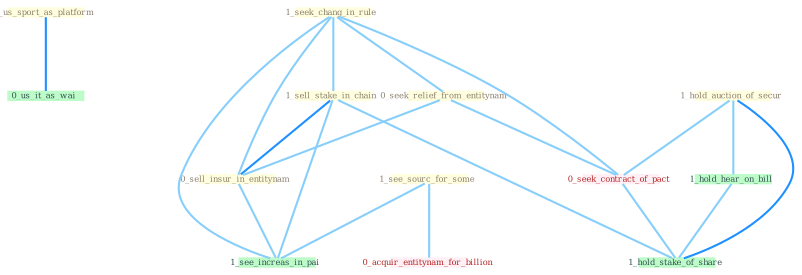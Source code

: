 Graph G{ 
    node
    [shape=polygon,style=filled,width=.5,height=.06,color="#BDFCC9",fixedsize=true,fontsize=4,
    fontcolor="#2f4f4f"];
    {node
    [color="#ffffe0", fontcolor="#8b7d6b"] "0_us_sport_as_platform " "1_seek_chang_in_rule " "1_hold_auction_of_secur " "1_sell_stake_in_chain " "0_seek_relief_from_entitynam " "0_sell_insur_in_entitynam " "1_see_sourc_for_some "}
{node [color="#fff0f5", fontcolor="#b22222"] "0_seek_contract_of_pact " "0_acquir_entitynam_for_billion "}
edge [color="#B0E2FF"];

	"0_us_sport_as_platform " -- "0_us_it_as_wai " [w="2", color="#1e90ff" , len=0.8];
	"1_seek_chang_in_rule " -- "1_sell_stake_in_chain " [w="1", color="#87cefa" ];
	"1_seek_chang_in_rule " -- "0_seek_relief_from_entitynam " [w="1", color="#87cefa" ];
	"1_seek_chang_in_rule " -- "0_sell_insur_in_entitynam " [w="1", color="#87cefa" ];
	"1_seek_chang_in_rule " -- "0_seek_contract_of_pact " [w="1", color="#87cefa" ];
	"1_seek_chang_in_rule " -- "1_see_increas_in_pai " [w="1", color="#87cefa" ];
	"1_hold_auction_of_secur " -- "0_seek_contract_of_pact " [w="1", color="#87cefa" ];
	"1_hold_auction_of_secur " -- "1_hold_hear_on_bill " [w="1", color="#87cefa" ];
	"1_hold_auction_of_secur " -- "1_hold_stake_of_share " [w="2", color="#1e90ff" , len=0.8];
	"1_sell_stake_in_chain " -- "0_sell_insur_in_entitynam " [w="2", color="#1e90ff" , len=0.8];
	"1_sell_stake_in_chain " -- "1_see_increas_in_pai " [w="1", color="#87cefa" ];
	"1_sell_stake_in_chain " -- "1_hold_stake_of_share " [w="1", color="#87cefa" ];
	"0_seek_relief_from_entitynam " -- "0_sell_insur_in_entitynam " [w="1", color="#87cefa" ];
	"0_seek_relief_from_entitynam " -- "0_seek_contract_of_pact " [w="1", color="#87cefa" ];
	"0_sell_insur_in_entitynam " -- "1_see_increas_in_pai " [w="1", color="#87cefa" ];
	"1_see_sourc_for_some " -- "0_acquir_entitynam_for_billion " [w="1", color="#87cefa" ];
	"1_see_sourc_for_some " -- "1_see_increas_in_pai " [w="1", color="#87cefa" ];
	"0_seek_contract_of_pact " -- "1_hold_stake_of_share " [w="1", color="#87cefa" ];
	"1_hold_hear_on_bill " -- "1_hold_stake_of_share " [w="1", color="#87cefa" ];
}